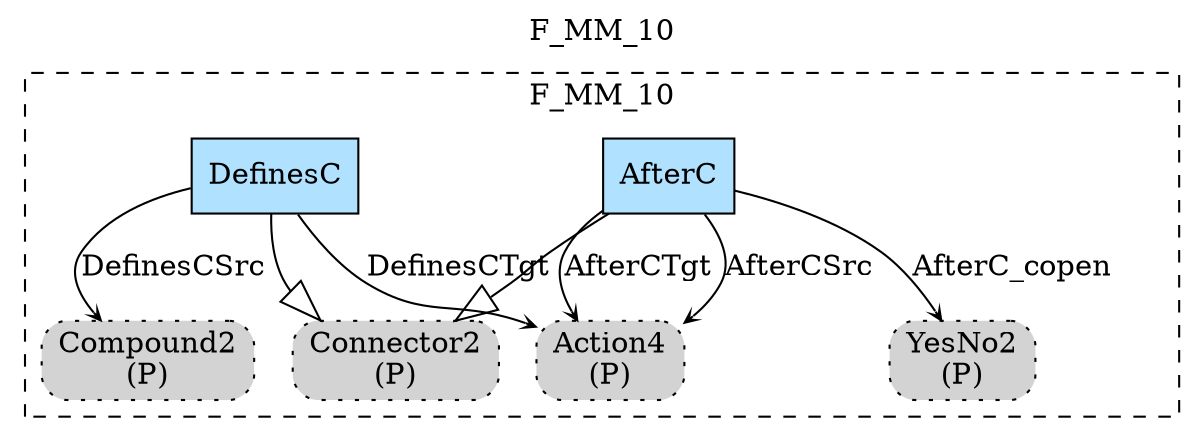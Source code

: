 digraph {graph[label=F_MM_10,labelloc=tl,labelfontsize=12];
subgraph cluster_F_MM_10{style=dashed;label=F_MM_10;
"PConnector2"[shape=box,fillcolor=lightgray,style ="rounded,filled,dotted",label=<Connector2<br/>(P)>];
"AfterC"[shape=record,fillcolor=lightskyblue1,style = filled,label="AfterC"];
"DefinesC"[shape=record,fillcolor=lightskyblue1,style = filled,label="DefinesC"];
"PAction4"[shape=box,fillcolor=lightgray,style ="rounded,filled,dotted",label=<Action4<br/>(P)>];
"PCompound2"[shape=box,fillcolor=lightgray,style ="rounded,filled,dotted",label=<Compound2<br/>(P)>];
"PYesNo2"[shape=box,fillcolor=lightgray,style ="rounded,filled,dotted",label=<YesNo2<br/>(P)>];

"AfterC"->"PConnector2"[arrowhead=onormal,arrowsize=2.0];
"DefinesC"->"PConnector2"[arrowhead=onormal,arrowsize=2.0];
"AfterC"->"PAction4"[label="AfterCSrc",arrowhead=vee,headlabel="",arrowsize=.5];
"AfterC"->"PAction4"[label="AfterCTgt",arrowhead=vee,headlabel="",arrowsize=.5];
"DefinesC"->"PAction4"[label="DefinesCTgt",arrowhead=vee,headlabel="",arrowsize=.5];
"DefinesC"->"PCompound2"[label="DefinesCSrc",arrowhead=vee,headlabel="",arrowsize=.5];
"AfterC"->"PYesNo2"[label="AfterC_copen",arrowhead=vee,headlabel="",arrowsize=.5];

}




}